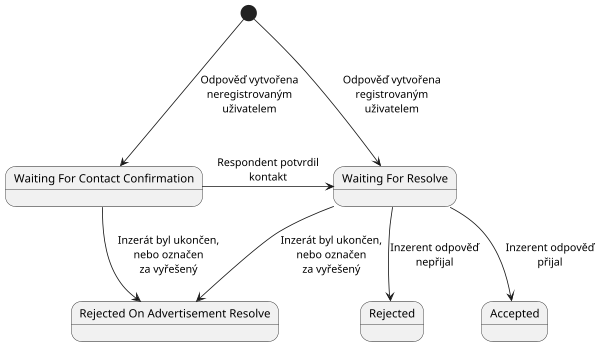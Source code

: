 @startuml
'https://plantuml.com/state-diagram

scale 600 width
state "Waiting For Contact Confirmation" as waitForConfirmation
state "Waiting For Resolve" as waitingForResolve
state "Rejected On Advertisement Resolve" as rejectedOnAdvResolve
[*] ---> waitForConfirmation : Odpověď vytvořena\nneregistrovaným\nuživatelem
[*] --> waitingForResolve : Odpověď vytvořena\nregistrovaným\nuživatelem
waitForConfirmation -> waitingForResolve : Respondent potvrdil\nkontakt
waitingForResolve --> Rejected : Inzerent odpověď\nnepřijal
waitingForResolve --> Accepted : Inzerent odpověď\npřijal
waitingForResolve --> rejectedOnAdvResolve : Inzerát byl ukončen,\nnebo označen\nza vyřešený
waitForConfirmation --> rejectedOnAdvResolve : Inzerát byl ukončen,\nnebo označen\nza vyřešený


@enduml